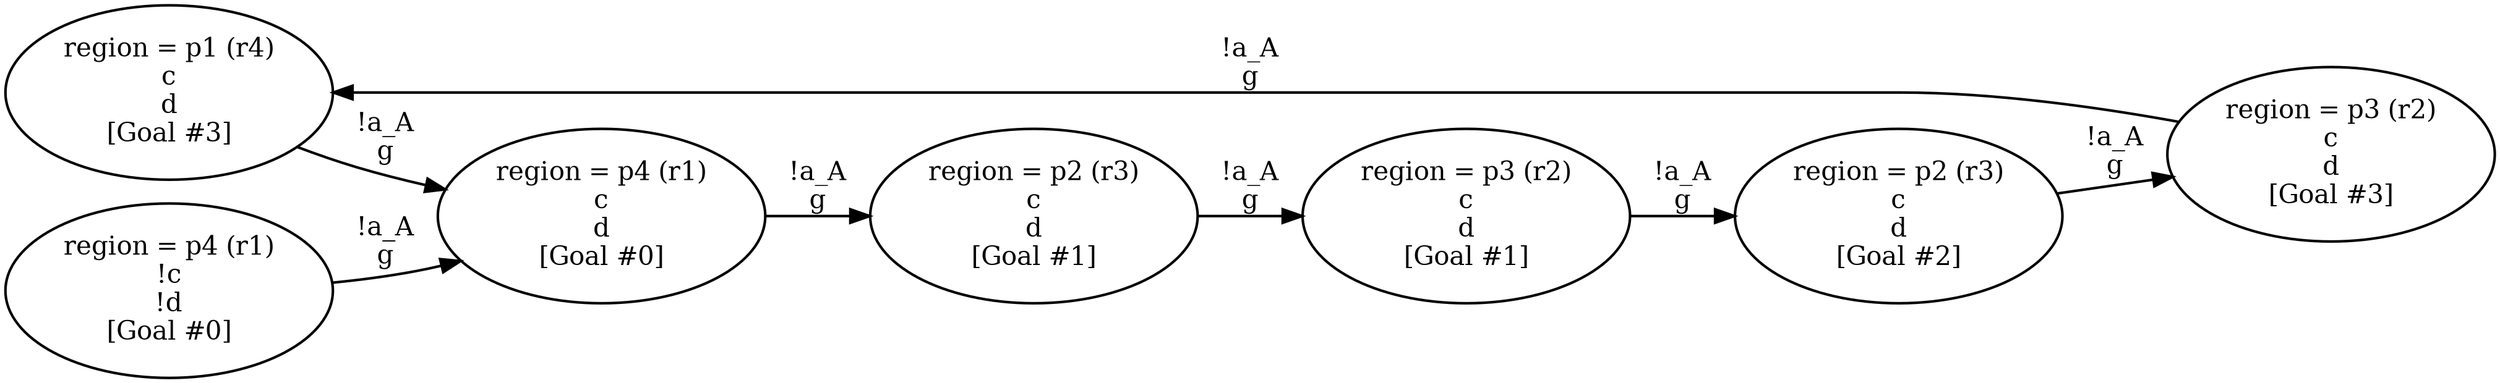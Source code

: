 
digraph A {
    rankdir = LR;
    overlap = false;
    ratio = "compress";
	6 [style="bold", width=0, height=0, fontsize=20, label="region = p1 (r4)\nc\nd\n[Goal #3]"];
	1 [style="bold", width=0, height=0, fontsize=20, label="region = p4 (r1)\nc\nd\n[Goal #0]"];
	2 [style="bold", width=0, height=0, fontsize=20, label="region = p2 (r3)\nc\nd\n[Goal #1]"];
	3 [style="bold", width=0, height=0, fontsize=20, label="region = p3 (r2)\nc\nd\n[Goal #1]"];
	4 [style="bold", width=0, height=0, fontsize=20, label="region = p2 (r3)\nc\nd\n[Goal #2]"];
	5 [style="bold", width=0, height=0, fontsize=20, label="region = p3 (r2)\nc\nd\n[Goal #3]"];
	0 [style="bold", width=0, height=0, fontsize=20, label="region = p4 (r1)\n!c\n!d\n[Goal #0]"];
	6 -> 1 [style="bold", arrowsize=1.5, fontsize=20, label="!a_A\ng"];
	1 -> 2 [style="bold", arrowsize=1.5, fontsize=20, label="!a_A\ng"];
	2 -> 3 [style="bold", arrowsize=1.5, fontsize=20, label="!a_A\ng"];
	3 -> 4 [style="bold", arrowsize=1.5, fontsize=20, label="!a_A\ng"];
	4 -> 5 [style="bold", arrowsize=1.5, fontsize=20, label="!a_A\ng"];
	5 -> 6 [style="bold", arrowsize=1.5, fontsize=20, label="!a_A\ng"];
	0 -> 1 [style="bold", arrowsize=1.5, fontsize=20, label="!a_A\ng"];
} 
